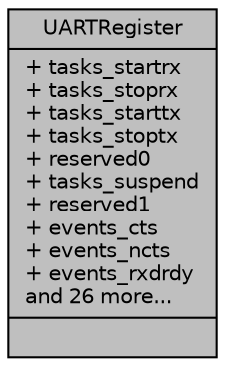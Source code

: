 digraph "UARTRegister"
{
 // LATEX_PDF_SIZE
  edge [fontname="Helvetica",fontsize="10",labelfontname="Helvetica",labelfontsize="10"];
  node [fontname="Helvetica",fontsize="10",shape=record];
  Node1 [label="{UARTRegister\n|+ tasks_startrx\l+ tasks_stoprx\l+ tasks_starttx\l+ tasks_stoptx\l+ reserved0\l+ tasks_suspend\l+ reserved1\l+ events_cts\l+ events_ncts\l+ events_rxdrdy\land 26 more...\l|}",height=0.2,width=0.4,color="black", fillcolor="grey75", style="filled", fontcolor="black",tooltip=" "];
}
